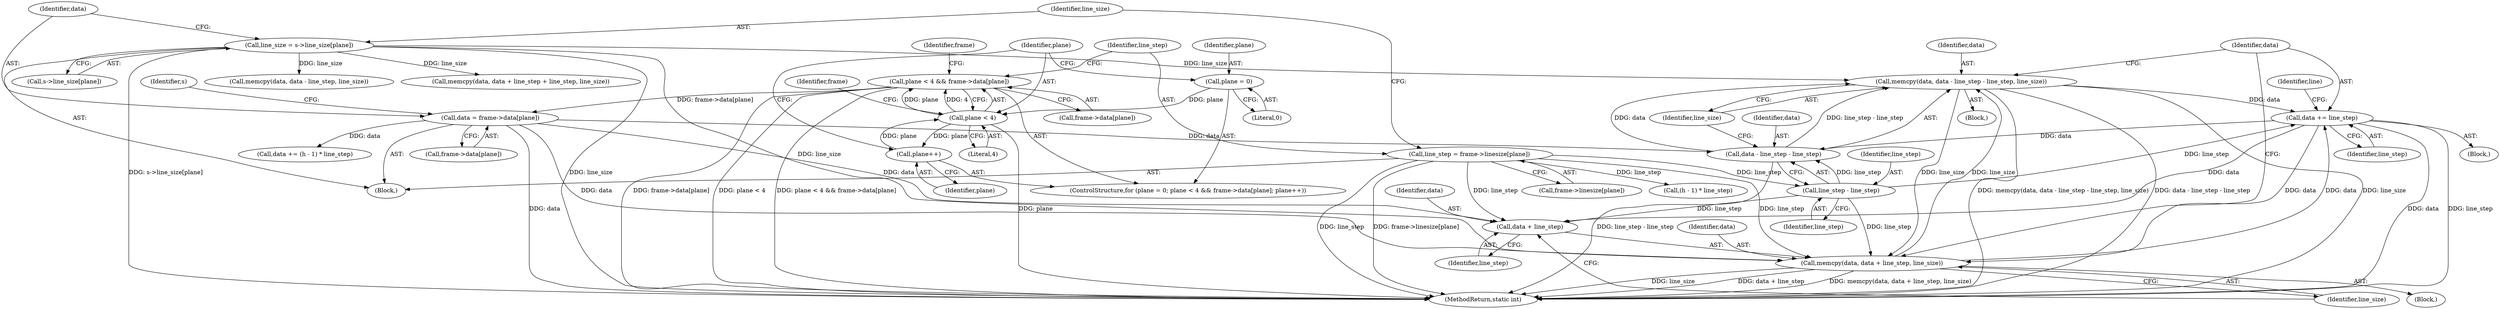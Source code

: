 digraph "1_FFmpeg_e43a0a232dbf6d3c161823c2e07c52e76227a1bc_2@API" {
"1000232" [label="(Call,memcpy(data, data - line_step - line_step, line_size))"];
"1000234" [label="(Call,data - line_step - line_step)"];
"1000193" [label="(Call,data = frame->data[plane])"];
"1000167" [label="(Call,plane < 4 && frame->data[plane])"];
"1000168" [label="(Call,plane < 4)"];
"1000176" [label="(Call,plane++)"];
"1000164" [label="(Call,plane = 0)"];
"1000240" [label="(Call,data += line_step)"];
"1000236" [label="(Call,line_step - line_step)"];
"1000179" [label="(Call,line_step = frame->linesize[plane])"];
"1000224" [label="(Call,memcpy(data, data + line_step, line_size))"];
"1000186" [label="(Call,line_size = s->line_size[plane])"];
"1000232" [label="(Call,memcpy(data, data - line_step - line_step, line_size))"];
"1000226" [label="(Call,data + line_step)"];
"1000238" [label="(Identifier,line_step)"];
"1000178" [label="(Block,)"];
"1000277" [label="(Call,memcpy(data, data + line_step + line_step, line_size))"];
"1000171" [label="(Call,frame->data[plane])"];
"1000195" [label="(Call,frame->data[plane])"];
"1000202" [label="(Identifier,s)"];
"1000299" [label="(MethodReturn,static int)"];
"1000163" [label="(ControlStructure,for (plane = 0; plane < 4 && frame->data[plane]; plane++))"];
"1000186" [label="(Call,line_size = s->line_size[plane])"];
"1000169" [label="(Identifier,plane)"];
"1000164" [label="(Call,plane = 0)"];
"1000227" [label="(Identifier,data)"];
"1000170" [label="(Literal,4)"];
"1000166" [label="(Literal,0)"];
"1000228" [label="(Identifier,line_step)"];
"1000224" [label="(Call,memcpy(data, data + line_step, line_size))"];
"1000180" [label="(Identifier,line_step)"];
"1000187" [label="(Identifier,line_size)"];
"1000290" [label="(Identifier,frame)"];
"1000165" [label="(Identifier,plane)"];
"1000231" [label="(Block,)"];
"1000226" [label="(Call,data + line_step)"];
"1000188" [label="(Call,s->line_size[plane])"];
"1000194" [label="(Identifier,data)"];
"1000247" [label="(Call,(h - 1) * line_step)"];
"1000214" [label="(Block,)"];
"1000234" [label="(Call,data - line_step - line_step)"];
"1000173" [label="(Identifier,frame)"];
"1000167" [label="(Call,plane < 4 && frame->data[plane])"];
"1000179" [label="(Call,line_step = frame->linesize[plane])"];
"1000245" [label="(Call,data += (h - 1) * line_step)"];
"1000237" [label="(Identifier,line_step)"];
"1000213" [label="(Identifier,line)"];
"1000181" [label="(Call,frame->linesize[plane])"];
"1000269" [label="(Call,memcpy(data, data - line_step, line_size))"];
"1000176" [label="(Call,plane++)"];
"1000225" [label="(Identifier,data)"];
"1000232" [label="(Call,memcpy(data, data - line_step - line_step, line_size))"];
"1000223" [label="(Block,)"];
"1000168" [label="(Call,plane < 4)"];
"1000233" [label="(Identifier,data)"];
"1000242" [label="(Identifier,line_step)"];
"1000235" [label="(Identifier,data)"];
"1000236" [label="(Call,line_step - line_step)"];
"1000241" [label="(Identifier,data)"];
"1000193" [label="(Call,data = frame->data[plane])"];
"1000229" [label="(Identifier,line_size)"];
"1000177" [label="(Identifier,plane)"];
"1000240" [label="(Call,data += line_step)"];
"1000239" [label="(Identifier,line_size)"];
"1000232" -> "1000231"  [label="AST: "];
"1000232" -> "1000239"  [label="CFG: "];
"1000233" -> "1000232"  [label="AST: "];
"1000234" -> "1000232"  [label="AST: "];
"1000239" -> "1000232"  [label="AST: "];
"1000241" -> "1000232"  [label="CFG: "];
"1000232" -> "1000299"  [label="DDG: memcpy(data, data - line_step - line_step, line_size)"];
"1000232" -> "1000299"  [label="DDG: line_size"];
"1000232" -> "1000299"  [label="DDG: data - line_step - line_step"];
"1000232" -> "1000224"  [label="DDG: line_size"];
"1000234" -> "1000232"  [label="DDG: data"];
"1000234" -> "1000232"  [label="DDG: line_step - line_step"];
"1000186" -> "1000232"  [label="DDG: line_size"];
"1000224" -> "1000232"  [label="DDG: line_size"];
"1000232" -> "1000240"  [label="DDG: data"];
"1000234" -> "1000236"  [label="CFG: "];
"1000235" -> "1000234"  [label="AST: "];
"1000236" -> "1000234"  [label="AST: "];
"1000239" -> "1000234"  [label="CFG: "];
"1000234" -> "1000299"  [label="DDG: line_step - line_step"];
"1000193" -> "1000234"  [label="DDG: data"];
"1000240" -> "1000234"  [label="DDG: data"];
"1000236" -> "1000234"  [label="DDG: line_step"];
"1000193" -> "1000178"  [label="AST: "];
"1000193" -> "1000195"  [label="CFG: "];
"1000194" -> "1000193"  [label="AST: "];
"1000195" -> "1000193"  [label="AST: "];
"1000202" -> "1000193"  [label="CFG: "];
"1000193" -> "1000299"  [label="DDG: data"];
"1000167" -> "1000193"  [label="DDG: frame->data[plane]"];
"1000193" -> "1000224"  [label="DDG: data"];
"1000193" -> "1000226"  [label="DDG: data"];
"1000193" -> "1000245"  [label="DDG: data"];
"1000167" -> "1000163"  [label="AST: "];
"1000167" -> "1000168"  [label="CFG: "];
"1000167" -> "1000171"  [label="CFG: "];
"1000168" -> "1000167"  [label="AST: "];
"1000171" -> "1000167"  [label="AST: "];
"1000180" -> "1000167"  [label="CFG: "];
"1000290" -> "1000167"  [label="CFG: "];
"1000167" -> "1000299"  [label="DDG: plane < 4"];
"1000167" -> "1000299"  [label="DDG: plane < 4 && frame->data[plane]"];
"1000167" -> "1000299"  [label="DDG: frame->data[plane]"];
"1000168" -> "1000167"  [label="DDG: plane"];
"1000168" -> "1000167"  [label="DDG: 4"];
"1000168" -> "1000170"  [label="CFG: "];
"1000169" -> "1000168"  [label="AST: "];
"1000170" -> "1000168"  [label="AST: "];
"1000173" -> "1000168"  [label="CFG: "];
"1000168" -> "1000299"  [label="DDG: plane"];
"1000176" -> "1000168"  [label="DDG: plane"];
"1000164" -> "1000168"  [label="DDG: plane"];
"1000168" -> "1000176"  [label="DDG: plane"];
"1000176" -> "1000163"  [label="AST: "];
"1000176" -> "1000177"  [label="CFG: "];
"1000177" -> "1000176"  [label="AST: "];
"1000169" -> "1000176"  [label="CFG: "];
"1000164" -> "1000163"  [label="AST: "];
"1000164" -> "1000166"  [label="CFG: "];
"1000165" -> "1000164"  [label="AST: "];
"1000166" -> "1000164"  [label="AST: "];
"1000169" -> "1000164"  [label="CFG: "];
"1000240" -> "1000214"  [label="AST: "];
"1000240" -> "1000242"  [label="CFG: "];
"1000241" -> "1000240"  [label="AST: "];
"1000242" -> "1000240"  [label="AST: "];
"1000213" -> "1000240"  [label="CFG: "];
"1000240" -> "1000299"  [label="DDG: line_step"];
"1000240" -> "1000299"  [label="DDG: data"];
"1000240" -> "1000224"  [label="DDG: data"];
"1000240" -> "1000226"  [label="DDG: data"];
"1000236" -> "1000240"  [label="DDG: line_step"];
"1000224" -> "1000240"  [label="DDG: data"];
"1000236" -> "1000238"  [label="CFG: "];
"1000237" -> "1000236"  [label="AST: "];
"1000238" -> "1000236"  [label="AST: "];
"1000236" -> "1000224"  [label="DDG: line_step"];
"1000236" -> "1000226"  [label="DDG: line_step"];
"1000179" -> "1000236"  [label="DDG: line_step"];
"1000179" -> "1000178"  [label="AST: "];
"1000179" -> "1000181"  [label="CFG: "];
"1000180" -> "1000179"  [label="AST: "];
"1000181" -> "1000179"  [label="AST: "];
"1000187" -> "1000179"  [label="CFG: "];
"1000179" -> "1000299"  [label="DDG: frame->linesize[plane]"];
"1000179" -> "1000299"  [label="DDG: line_step"];
"1000179" -> "1000224"  [label="DDG: line_step"];
"1000179" -> "1000226"  [label="DDG: line_step"];
"1000179" -> "1000247"  [label="DDG: line_step"];
"1000224" -> "1000223"  [label="AST: "];
"1000224" -> "1000229"  [label="CFG: "];
"1000225" -> "1000224"  [label="AST: "];
"1000226" -> "1000224"  [label="AST: "];
"1000229" -> "1000224"  [label="AST: "];
"1000241" -> "1000224"  [label="CFG: "];
"1000224" -> "1000299"  [label="DDG: data + line_step"];
"1000224" -> "1000299"  [label="DDG: memcpy(data, data + line_step, line_size)"];
"1000224" -> "1000299"  [label="DDG: line_size"];
"1000186" -> "1000224"  [label="DDG: line_size"];
"1000186" -> "1000178"  [label="AST: "];
"1000186" -> "1000188"  [label="CFG: "];
"1000187" -> "1000186"  [label="AST: "];
"1000188" -> "1000186"  [label="AST: "];
"1000194" -> "1000186"  [label="CFG: "];
"1000186" -> "1000299"  [label="DDG: s->line_size[plane]"];
"1000186" -> "1000299"  [label="DDG: line_size"];
"1000186" -> "1000269"  [label="DDG: line_size"];
"1000186" -> "1000277"  [label="DDG: line_size"];
"1000226" -> "1000228"  [label="CFG: "];
"1000227" -> "1000226"  [label="AST: "];
"1000228" -> "1000226"  [label="AST: "];
"1000229" -> "1000226"  [label="CFG: "];
}
